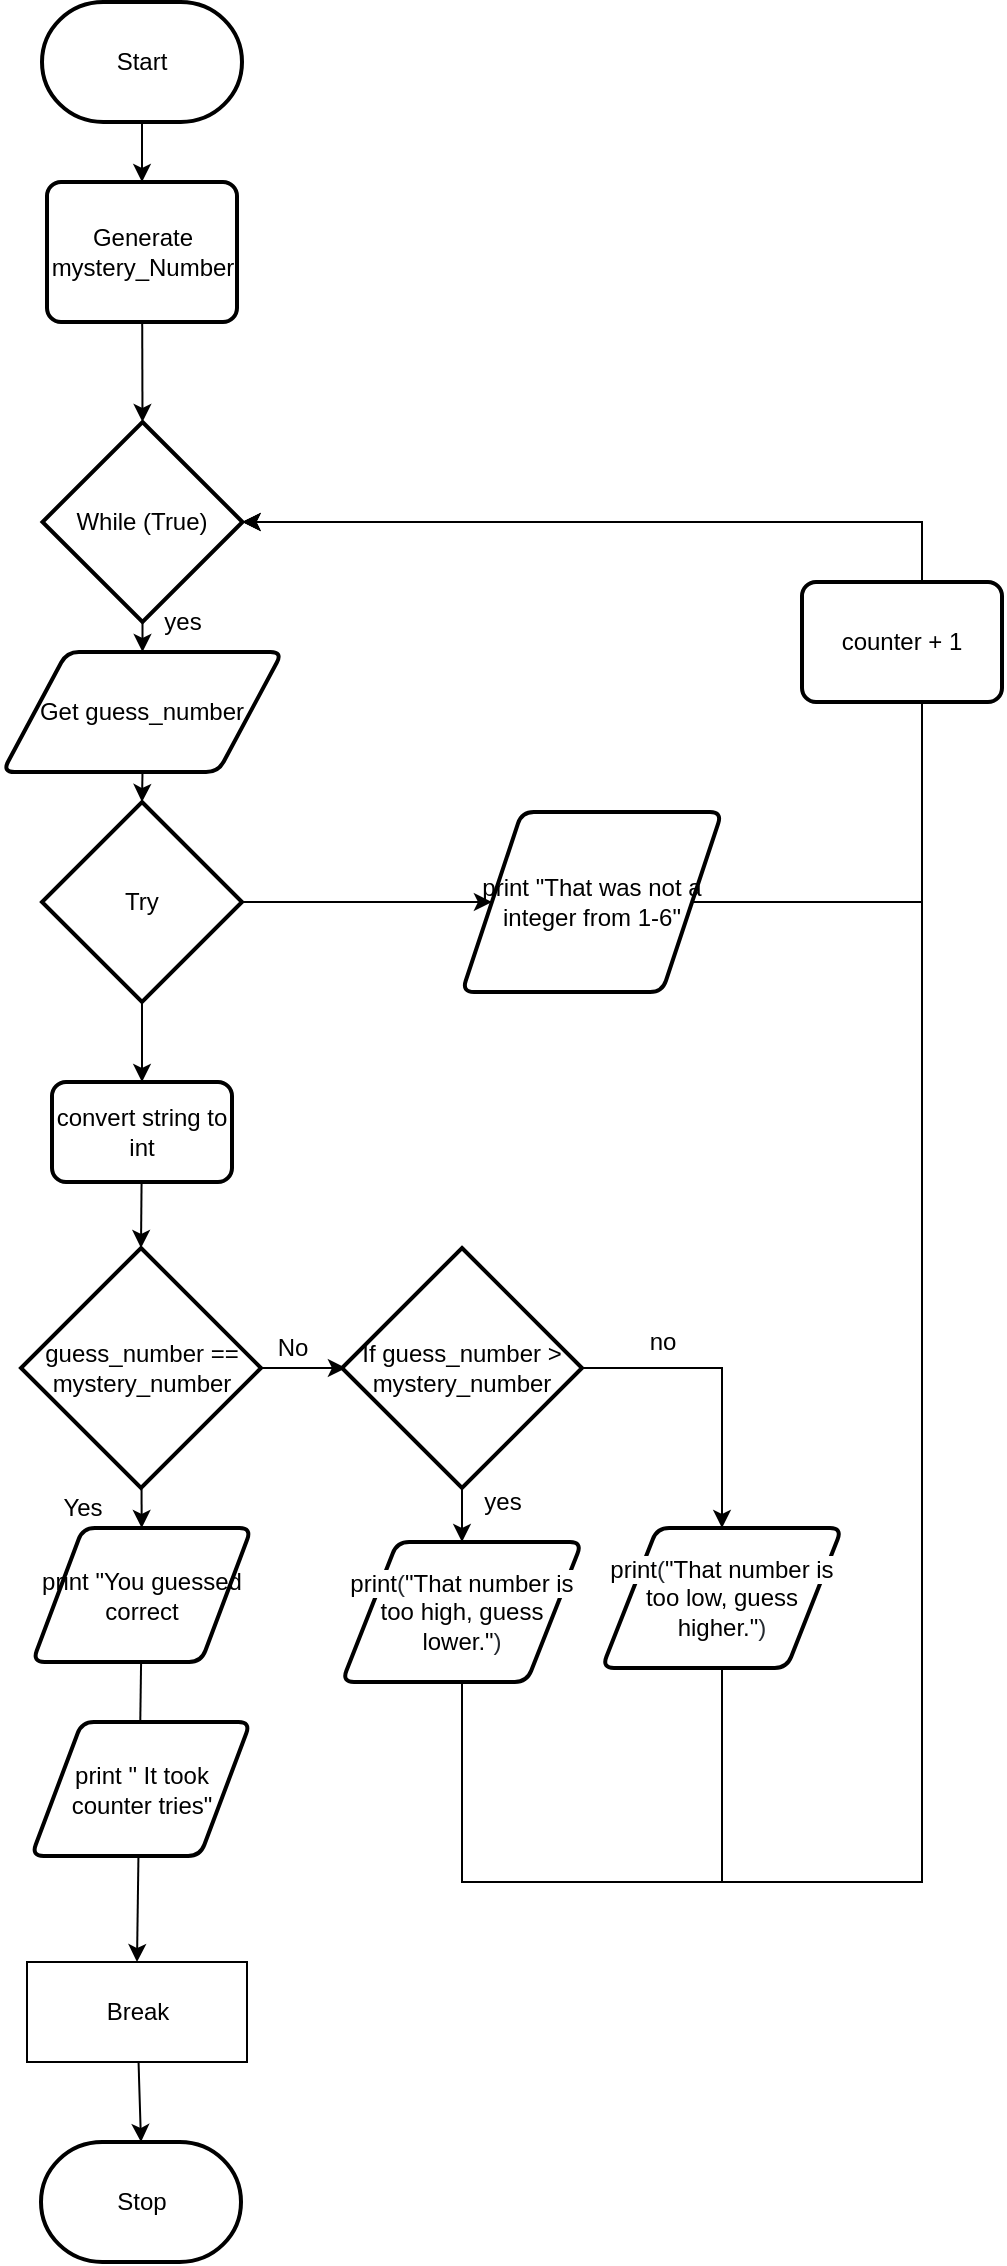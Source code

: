 <mxfile>
    <diagram id="v2rUPeZ5_b-QwL19yoQL" name="Page-1">
        <mxGraphModel dx="1074" dy="709" grid="1" gridSize="10" guides="1" tooltips="1" connect="1" arrows="1" fold="1" page="1" pageScale="1" pageWidth="827" pageHeight="1169" math="0" shadow="0">
            <root>
                <mxCell id="0"/>
                <mxCell id="1" parent="0"/>
                <mxCell id="2" style="edgeStyle=none;html=1;entryX=0.5;entryY=0;entryDx=0;entryDy=0;" parent="1" source="3" target="11" edge="1">
                    <mxGeometry relative="1" as="geometry">
                        <mxPoint x="100" y="240" as="targetPoint"/>
                    </mxGeometry>
                </mxCell>
                <mxCell id="3" value="Start" style="strokeWidth=2;html=1;shape=mxgraph.flowchart.terminator;whiteSpace=wrap;" parent="1" vertex="1">
                    <mxGeometry x="50" y="30" width="100" height="60" as="geometry"/>
                </mxCell>
                <mxCell id="4" style="edgeStyle=none;rounded=0;html=1;entryX=0.5;entryY=0;entryDx=0;entryDy=0;" parent="1" source="5" target="33" edge="1">
                    <mxGeometry relative="1" as="geometry"/>
                </mxCell>
                <mxCell id="5" value="print &quot;You guessed correct" style="shape=parallelogram;html=1;strokeWidth=2;perimeter=parallelogramPerimeter;whiteSpace=wrap;rounded=1;arcSize=12;size=0.23;" parent="1" vertex="1">
                    <mxGeometry x="45.25" y="793" width="109.5" height="67" as="geometry"/>
                </mxCell>
                <mxCell id="6" value="Stop" style="strokeWidth=2;html=1;shape=mxgraph.flowchart.terminator;whiteSpace=wrap;" parent="1" vertex="1">
                    <mxGeometry x="49.5" y="1100" width="100" height="60" as="geometry"/>
                </mxCell>
                <mxCell id="7" style="edgeStyle=none;rounded=0;html=1;" parent="1" source="9" target="5" edge="1">
                    <mxGeometry relative="1" as="geometry"/>
                </mxCell>
                <mxCell id="8" style="edgeStyle=none;rounded=0;html=1;entryX=0;entryY=0.5;entryDx=0;entryDy=0;" parent="1" source="9" edge="1">
                    <mxGeometry relative="1" as="geometry">
                        <mxPoint x="201.95" y="713" as="targetPoint"/>
                    </mxGeometry>
                </mxCell>
                <mxCell id="9" value="&lt;span&gt;guess_number == mystery_number&lt;/span&gt;" style="strokeWidth=2;html=1;shape=mxgraph.flowchart.decision;whiteSpace=wrap;" parent="1" vertex="1">
                    <mxGeometry x="39.5" y="653" width="120" height="120" as="geometry"/>
                </mxCell>
                <mxCell id="10" style="edgeStyle=none;rounded=0;html=1;entryX=0.5;entryY=0;entryDx=0;entryDy=0;entryPerimeter=0;" parent="1" source="11" target="24" edge="1">
                    <mxGeometry relative="1" as="geometry"/>
                </mxCell>
                <mxCell id="11" value="&lt;span&gt;Generate mystery_Number&lt;/span&gt;" style="rounded=1;whiteSpace=wrap;html=1;absoluteArcSize=1;arcSize=14;strokeWidth=2;" parent="1" vertex="1">
                    <mxGeometry x="52.5" y="120" width="95" height="70" as="geometry"/>
                </mxCell>
                <mxCell id="12" style="edgeStyle=none;rounded=0;html=1;entryX=1;entryY=0.5;entryDx=0;entryDy=0;entryPerimeter=0;exitX=1;exitY=0.5;exitDx=0;exitDy=0;" parent="1" source="13" target="24" edge="1">
                    <mxGeometry relative="1" as="geometry">
                        <Array as="points">
                            <mxPoint x="490" y="480"/>
                            <mxPoint x="490" y="290"/>
                        </Array>
                    </mxGeometry>
                </mxCell>
                <mxCell id="13" value="print &quot;That was not a integer from 1-6&quot;" style="shape=parallelogram;html=1;strokeWidth=2;perimeter=parallelogramPerimeter;whiteSpace=wrap;rounded=1;arcSize=12;size=0.23;" parent="1" vertex="1">
                    <mxGeometry x="260" y="435" width="130" height="90" as="geometry"/>
                </mxCell>
                <mxCell id="14" style="edgeStyle=none;rounded=0;html=1;entryX=0;entryY=0.5;entryDx=0;entryDy=0;" parent="1" source="16" target="13" edge="1">
                    <mxGeometry relative="1" as="geometry"/>
                </mxCell>
                <mxCell id="39" style="edgeStyle=none;html=1;exitX=0.5;exitY=1;exitDx=0;exitDy=0;exitPerimeter=0;entryX=0.5;entryY=0;entryDx=0;entryDy=0;" edge="1" parent="1" source="16" target="20">
                    <mxGeometry relative="1" as="geometry"/>
                </mxCell>
                <mxCell id="16" value="Try" style="strokeWidth=2;html=1;shape=mxgraph.flowchart.decision;whiteSpace=wrap;" parent="1" vertex="1">
                    <mxGeometry x="50" y="430" width="100" height="100" as="geometry"/>
                </mxCell>
                <mxCell id="17" value="Yes&lt;br&gt;" style="text;html=1;align=center;verticalAlign=middle;resizable=0;points=[];autosize=1;strokeColor=none;fillColor=none;" parent="1" vertex="1">
                    <mxGeometry x="49.5" y="773" width="40" height="20" as="geometry"/>
                </mxCell>
                <mxCell id="18" value="No" style="text;html=1;align=center;verticalAlign=middle;resizable=0;points=[];autosize=1;strokeColor=none;fillColor=none;" parent="1" vertex="1">
                    <mxGeometry x="159.5" y="693" width="30" height="20" as="geometry"/>
                </mxCell>
                <mxCell id="19" style="edgeStyle=none;rounded=0;html=1;entryX=0.5;entryY=0;entryDx=0;entryDy=0;entryPerimeter=0;" parent="1" source="20" target="9" edge="1">
                    <mxGeometry relative="1" as="geometry"/>
                </mxCell>
                <mxCell id="20" value="&lt;span&gt;convert string to int&lt;/span&gt;" style="rounded=1;whiteSpace=wrap;html=1;absoluteArcSize=1;arcSize=14;strokeWidth=2;" parent="1" vertex="1">
                    <mxGeometry x="55" y="570" width="90" height="50" as="geometry"/>
                </mxCell>
                <mxCell id="41" style="edgeStyle=none;html=1;exitX=0.5;exitY=1;exitDx=0;exitDy=0;exitPerimeter=0;entryX=0.5;entryY=0;entryDx=0;entryDy=0;" edge="1" parent="1" source="24" target="38">
                    <mxGeometry relative="1" as="geometry"/>
                </mxCell>
                <mxCell id="24" value="While (True)" style="strokeWidth=2;html=1;shape=mxgraph.flowchart.decision;whiteSpace=wrap;" parent="1" vertex="1">
                    <mxGeometry x="50.25" y="240" width="100" height="100" as="geometry"/>
                </mxCell>
                <mxCell id="25" style="edgeStyle=none;rounded=0;html=1;entryX=0.5;entryY=0;entryDx=0;entryDy=0;exitX=1;exitY=0.5;exitDx=0;exitDy=0;exitPerimeter=0;" parent="1" source="27" target="31" edge="1">
                    <mxGeometry relative="1" as="geometry">
                        <Array as="points">
                            <mxPoint x="390" y="713"/>
                        </Array>
                    </mxGeometry>
                </mxCell>
                <mxCell id="26" style="edgeStyle=none;rounded=0;html=1;entryX=0.5;entryY=0;entryDx=0;entryDy=0;" parent="1" source="27" target="29" edge="1">
                    <mxGeometry relative="1" as="geometry"/>
                </mxCell>
                <mxCell id="27" value="If guess_number &amp;gt; mystery_number" style="strokeWidth=2;html=1;shape=mxgraph.flowchart.decision;whiteSpace=wrap;" parent="1" vertex="1">
                    <mxGeometry x="200" y="653" width="120" height="120" as="geometry"/>
                </mxCell>
                <mxCell id="28" style="edgeStyle=none;rounded=0;html=1;entryX=1;entryY=0.5;entryDx=0;entryDy=0;entryPerimeter=0;" parent="1" source="29" target="24" edge="1">
                    <mxGeometry relative="1" as="geometry">
                        <Array as="points">
                            <mxPoint x="260" y="970"/>
                            <mxPoint x="490" y="970"/>
                            <mxPoint x="490" y="290"/>
                        </Array>
                    </mxGeometry>
                </mxCell>
                <mxCell id="29" value="&lt;span class=&quot;pl-en&quot; style=&quot;text-align: left ; box-sizing: border-box ; background-color: rgb(255 , 255 , 255)&quot;&gt;&lt;span class=&quot;pl-token&quot; style=&quot;box-sizing: border-box&quot;&gt;print&lt;/span&gt;&lt;/span&gt;&lt;span style=&quot;text-align: left ; color: rgb(36 , 41 , 47) ; background-color: rgb(255 , 255 , 255)&quot;&gt;(&lt;/span&gt;&lt;span class=&quot;pl-s&quot; style=&quot;text-align: left ; box-sizing: border-box ; background-color: rgb(255 , 255 , 255)&quot;&gt;&quot;That number is too high, guess lower.&quot;&lt;/span&gt;&lt;span style=&quot;text-align: left ; color: rgb(36 , 41 , 47) ; background-color: rgb(255 , 255 , 255)&quot;&gt;)&lt;/span&gt;" style="shape=parallelogram;html=1;strokeWidth=2;perimeter=parallelogramPerimeter;whiteSpace=wrap;rounded=1;arcSize=12;size=0.23;" parent="1" vertex="1">
                    <mxGeometry x="200" y="800" width="120" height="70" as="geometry"/>
                </mxCell>
                <mxCell id="30" style="edgeStyle=none;rounded=0;html=1;entryX=1;entryY=0.5;entryDx=0;entryDy=0;entryPerimeter=0;exitX=0.5;exitY=1;exitDx=0;exitDy=0;" parent="1" source="31" target="24" edge="1">
                    <mxGeometry relative="1" as="geometry">
                        <mxPoint x="390" y="940" as="targetPoint"/>
                        <Array as="points">
                            <mxPoint x="390" y="970"/>
                            <mxPoint x="490" y="970"/>
                            <mxPoint x="490" y="290"/>
                        </Array>
                    </mxGeometry>
                </mxCell>
                <mxCell id="31" value="&lt;span class=&quot;pl-en&quot; style=&quot;text-align: left ; box-sizing: border-box ; background-color: rgb(255 , 255 , 255)&quot;&gt;&lt;span class=&quot;pl-token&quot; style=&quot;box-sizing: border-box&quot;&gt;print&lt;/span&gt;&lt;/span&gt;&lt;span style=&quot;text-align: left ; color: rgb(36 , 41 , 47) ; background-color: rgb(255 , 255 , 255)&quot;&gt;(&lt;/span&gt;&lt;span class=&quot;pl-s&quot; style=&quot;text-align: left ; box-sizing: border-box ; background-color: rgb(255 , 255 , 255)&quot;&gt;&quot;That number is too low, guess higher.&quot;&lt;/span&gt;&lt;span style=&quot;text-align: left ; color: rgb(36 , 41 , 47) ; background-color: rgb(255 , 255 , 255)&quot;&gt;)&lt;/span&gt;" style="shape=parallelogram;html=1;strokeWidth=2;perimeter=parallelogramPerimeter;whiteSpace=wrap;rounded=1;arcSize=12;size=0.23;" parent="1" vertex="1">
                    <mxGeometry x="330" y="793" width="120" height="70" as="geometry"/>
                </mxCell>
                <mxCell id="32" style="edgeStyle=none;rounded=0;html=1;entryX=0.5;entryY=0;entryDx=0;entryDy=0;entryPerimeter=0;" parent="1" source="33" target="6" edge="1">
                    <mxGeometry relative="1" as="geometry"/>
                </mxCell>
                <mxCell id="33" value="Break" style="rounded=0;whiteSpace=wrap;html=1;" parent="1" vertex="1">
                    <mxGeometry x="42.5" y="1010" width="110" height="50" as="geometry"/>
                </mxCell>
                <mxCell id="34" value="no" style="text;html=1;align=center;verticalAlign=middle;resizable=0;points=[];autosize=1;strokeColor=none;fillColor=none;" parent="1" vertex="1">
                    <mxGeometry x="345" y="690" width="30" height="20" as="geometry"/>
                </mxCell>
                <mxCell id="35" value="yes" style="text;html=1;align=center;verticalAlign=middle;resizable=0;points=[];autosize=1;strokeColor=none;fillColor=none;" parent="1" vertex="1">
                    <mxGeometry x="265" y="770" width="30" height="20" as="geometry"/>
                </mxCell>
                <mxCell id="36" value="print &quot; It took counter tries&quot;" style="shape=parallelogram;html=1;strokeWidth=2;perimeter=parallelogramPerimeter;whiteSpace=wrap;rounded=1;arcSize=12;size=0.23;" parent="1" vertex="1">
                    <mxGeometry x="44.75" y="890" width="109.5" height="67" as="geometry"/>
                </mxCell>
                <mxCell id="37" value="counter + 1" style="rounded=1;whiteSpace=wrap;html=1;absoluteArcSize=1;arcSize=14;strokeWidth=2;" parent="1" vertex="1">
                    <mxGeometry x="430" y="320" width="100" height="60" as="geometry"/>
                </mxCell>
                <mxCell id="40" style="edgeStyle=none;html=1;exitX=0.5;exitY=1;exitDx=0;exitDy=0;entryX=0.5;entryY=0;entryDx=0;entryDy=0;entryPerimeter=0;" edge="1" parent="1" source="38" target="16">
                    <mxGeometry relative="1" as="geometry"/>
                </mxCell>
                <mxCell id="38" value="Get guess_number" style="shape=parallelogram;html=1;strokeWidth=2;perimeter=parallelogramPerimeter;whiteSpace=wrap;rounded=1;arcSize=12;size=0.23;" vertex="1" parent="1">
                    <mxGeometry x="30.25" y="355" width="140" height="60" as="geometry"/>
                </mxCell>
                <mxCell id="42" value="yes" style="text;html=1;align=center;verticalAlign=middle;resizable=0;points=[];autosize=1;strokeColor=none;fillColor=none;" vertex="1" parent="1">
                    <mxGeometry x="105" y="330" width="30" height="20" as="geometry"/>
                </mxCell>
            </root>
        </mxGraphModel>
    </diagram>
</mxfile>
